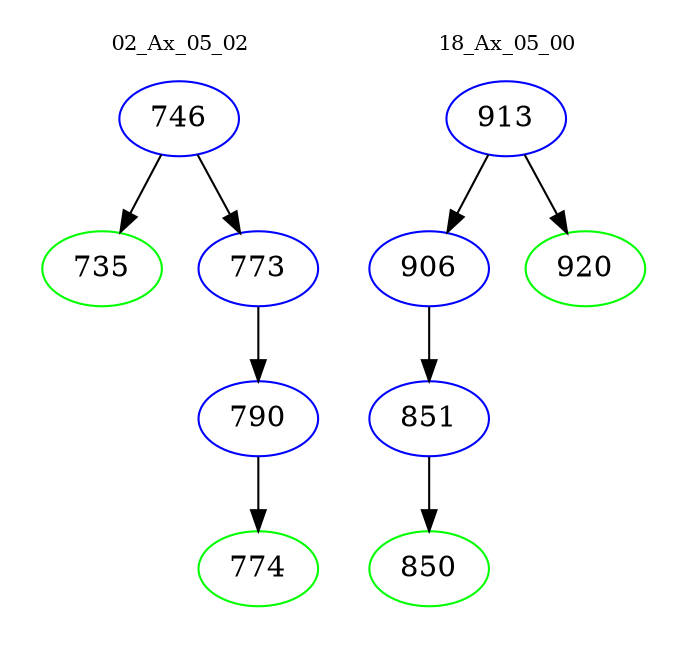 digraph{
subgraph cluster_0 {
color = white
label = "02_Ax_05_02";
fontsize=10;
T0_746 [label="746", color="blue"]
T0_746 -> T0_735 [color="black"]
T0_735 [label="735", color="green"]
T0_746 -> T0_773 [color="black"]
T0_773 [label="773", color="blue"]
T0_773 -> T0_790 [color="black"]
T0_790 [label="790", color="blue"]
T0_790 -> T0_774 [color="black"]
T0_774 [label="774", color="green"]
}
subgraph cluster_1 {
color = white
label = "18_Ax_05_00";
fontsize=10;
T1_913 [label="913", color="blue"]
T1_913 -> T1_906 [color="black"]
T1_906 [label="906", color="blue"]
T1_906 -> T1_851 [color="black"]
T1_851 [label="851", color="blue"]
T1_851 -> T1_850 [color="black"]
T1_850 [label="850", color="green"]
T1_913 -> T1_920 [color="black"]
T1_920 [label="920", color="green"]
}
}
